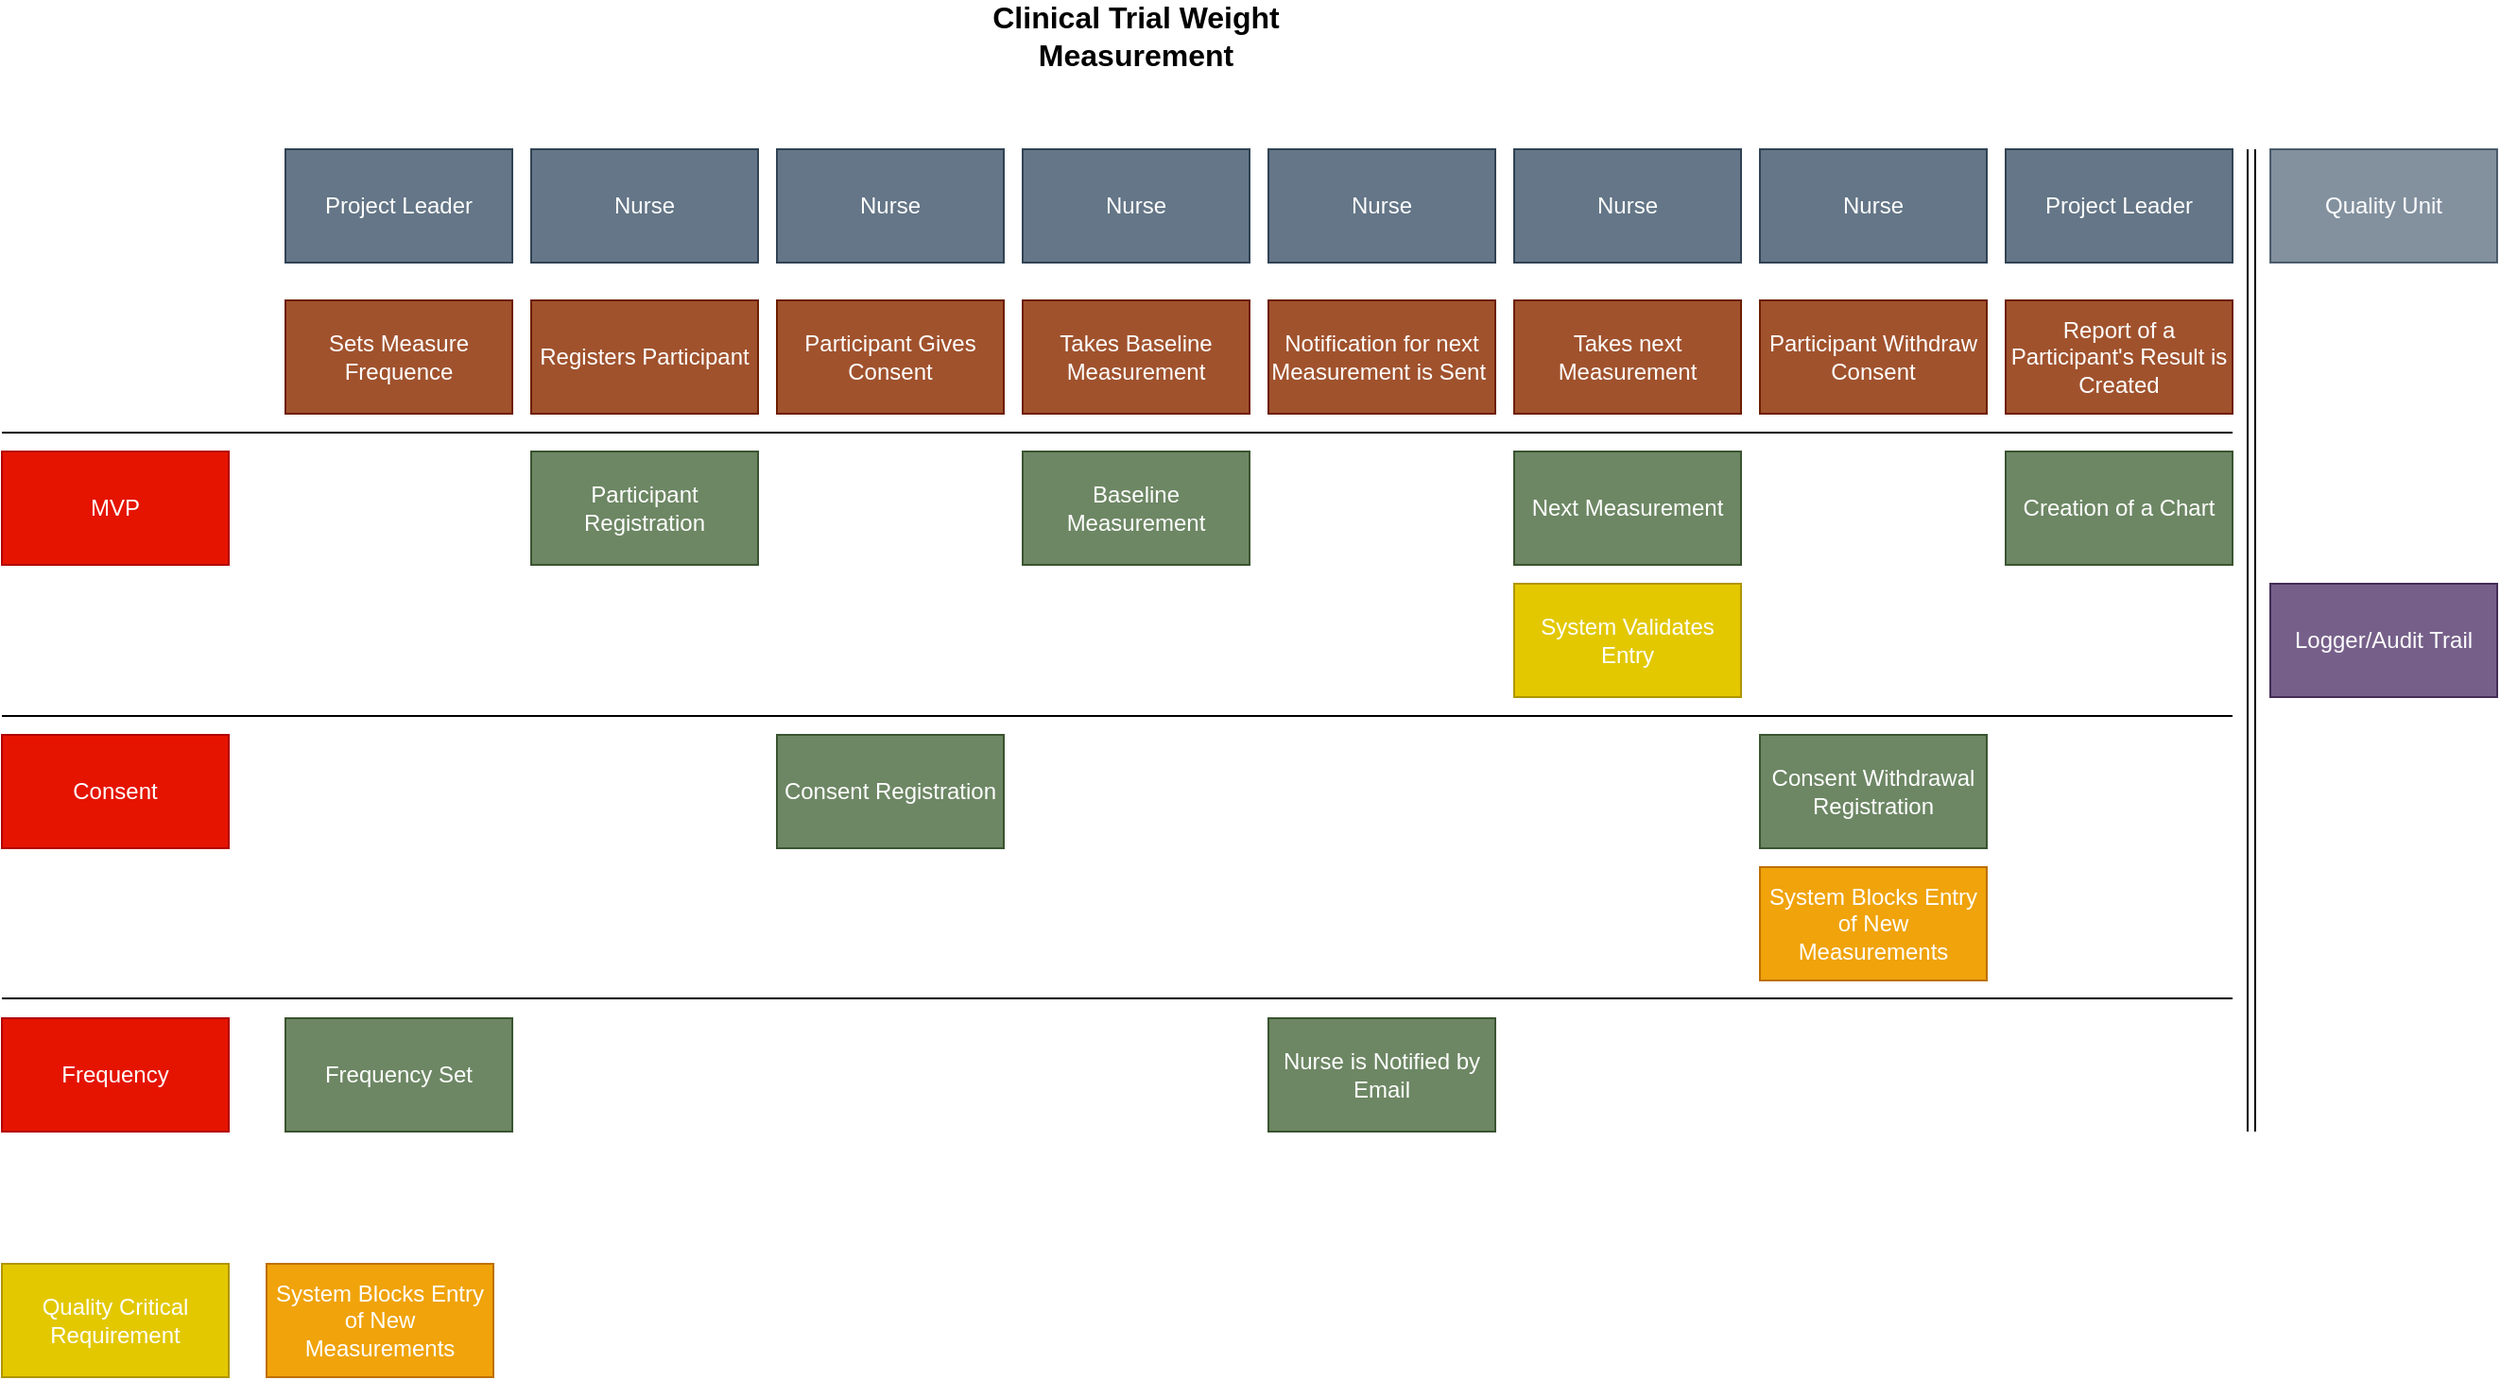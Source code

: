 <mxfile version="13.0.1" type="device"><diagram id="zlla4iGAVIT4KYavv7vl" name="Page-1"><mxGraphModel dx="1929" dy="1310" grid="1" gridSize="10" guides="1" tooltips="1" connect="1" arrows="1" fold="1" page="1" pageScale="1" pageWidth="827" pageHeight="1169" math="0" shadow="0"><root><mxCell id="0"/><mxCell id="1" parent="0"/><mxCell id="rQxK1CKFgstgZ-w33M30-1" value="Project Leader" style="rounded=0;whiteSpace=wrap;html=1;fillColor=#647687;strokeColor=#314354;fontColor=#ffffff;" vertex="1" parent="1"><mxGeometry x="160" y="200" width="120" height="60" as="geometry"/></mxCell><mxCell id="rQxK1CKFgstgZ-w33M30-2" value="&lt;font style=&quot;font-size: 16px&quot;&gt;&lt;b&gt;Clinical Trial Weight Measurement&lt;/b&gt;&lt;/font&gt;" style="text;html=1;strokeColor=none;fillColor=none;align=center;verticalAlign=middle;whiteSpace=wrap;rounded=0;" vertex="1" parent="1"><mxGeometry x="500" y="130" width="220" height="20" as="geometry"/></mxCell><mxCell id="rQxK1CKFgstgZ-w33M30-3" value="Participant Withdraw Consent" style="rounded=0;whiteSpace=wrap;html=1;fillColor=#a0522d;strokeColor=#6D1F00;fontColor=#ffffff;" vertex="1" parent="1"><mxGeometry x="940" y="280" width="120" height="60" as="geometry"/></mxCell><mxCell id="rQxK1CKFgstgZ-w33M30-4" value="Takes next Measurement" style="rounded=0;whiteSpace=wrap;html=1;fillColor=#a0522d;strokeColor=#6D1F00;fontColor=#ffffff;" vertex="1" parent="1"><mxGeometry x="810" y="280" width="120" height="60" as="geometry"/></mxCell><mxCell id="rQxK1CKFgstgZ-w33M30-5" value="MVP" style="rounded=0;whiteSpace=wrap;html=1;fillColor=#e51400;strokeColor=#B20000;fontColor=#ffffff;" vertex="1" parent="1"><mxGeometry x="10" y="360" width="120" height="60" as="geometry"/></mxCell><mxCell id="rQxK1CKFgstgZ-w33M30-6" value="Sets Measure Frequence" style="rounded=0;whiteSpace=wrap;html=1;fillColor=#a0522d;strokeColor=#6D1F00;fontColor=#ffffff;" vertex="1" parent="1"><mxGeometry x="160" y="280" width="120" height="60" as="geometry"/></mxCell><mxCell id="rQxK1CKFgstgZ-w33M30-7" value="Registers Participant" style="rounded=0;whiteSpace=wrap;html=1;fillColor=#a0522d;strokeColor=#6D1F00;fontColor=#ffffff;" vertex="1" parent="1"><mxGeometry x="290" y="280" width="120" height="60" as="geometry"/></mxCell><mxCell id="rQxK1CKFgstgZ-w33M30-8" value="Participant Gives Consent" style="rounded=0;whiteSpace=wrap;html=1;fillColor=#a0522d;strokeColor=#6D1F00;fontColor=#ffffff;" vertex="1" parent="1"><mxGeometry x="420" y="280" width="120" height="60" as="geometry"/></mxCell><mxCell id="rQxK1CKFgstgZ-w33M30-9" value="Takes Baseline Measurement" style="rounded=0;whiteSpace=wrap;html=1;fillColor=#a0522d;strokeColor=#6D1F00;fontColor=#ffffff;" vertex="1" parent="1"><mxGeometry x="550" y="280" width="120" height="60" as="geometry"/></mxCell><mxCell id="rQxK1CKFgstgZ-w33M30-10" value="Notification for next Measurement is Sent&amp;nbsp;" style="rounded=0;whiteSpace=wrap;html=1;fillColor=#a0522d;strokeColor=#6D1F00;fontColor=#ffffff;" vertex="1" parent="1"><mxGeometry x="680" y="280" width="120" height="60" as="geometry"/></mxCell><mxCell id="rQxK1CKFgstgZ-w33M30-11" value="Report of a Participant's Result is Created" style="rounded=0;whiteSpace=wrap;html=1;fillColor=#a0522d;strokeColor=#6D1F00;fontColor=#ffffff;" vertex="1" parent="1"><mxGeometry x="1070" y="280" width="120" height="60" as="geometry"/></mxCell><mxCell id="rQxK1CKFgstgZ-w33M30-12" value="Nurse" style="rounded=0;whiteSpace=wrap;html=1;fillColor=#647687;strokeColor=#314354;fontColor=#ffffff;" vertex="1" parent="1"><mxGeometry x="290" y="200" width="120" height="60" as="geometry"/></mxCell><mxCell id="rQxK1CKFgstgZ-w33M30-13" value="Project Leader" style="rounded=0;whiteSpace=wrap;html=1;fillColor=#647687;strokeColor=#314354;fontColor=#ffffff;" vertex="1" parent="1"><mxGeometry x="1070" y="200" width="120" height="60" as="geometry"/></mxCell><mxCell id="rQxK1CKFgstgZ-w33M30-14" value="Nurse" style="rounded=0;whiteSpace=wrap;html=1;fillColor=#647687;strokeColor=#314354;fontColor=#ffffff;" vertex="1" parent="1"><mxGeometry x="420" y="200" width="120" height="60" as="geometry"/></mxCell><mxCell id="rQxK1CKFgstgZ-w33M30-15" value="Nurse" style="rounded=0;whiteSpace=wrap;html=1;fillColor=#647687;strokeColor=#314354;fontColor=#ffffff;" vertex="1" parent="1"><mxGeometry x="550" y="200" width="120" height="60" as="geometry"/></mxCell><mxCell id="rQxK1CKFgstgZ-w33M30-16" value="Nurse" style="rounded=0;whiteSpace=wrap;html=1;fillColor=#647687;strokeColor=#314354;fontColor=#ffffff;" vertex="1" parent="1"><mxGeometry x="680" y="200" width="120" height="60" as="geometry"/></mxCell><mxCell id="rQxK1CKFgstgZ-w33M30-17" value="Nurse" style="rounded=0;whiteSpace=wrap;html=1;fillColor=#647687;strokeColor=#314354;fontColor=#ffffff;" vertex="1" parent="1"><mxGeometry x="810" y="200" width="120" height="60" as="geometry"/></mxCell><mxCell id="rQxK1CKFgstgZ-w33M30-18" value="Nurse" style="rounded=0;whiteSpace=wrap;html=1;fillColor=#647687;strokeColor=#314354;fontColor=#ffffff;" vertex="1" parent="1"><mxGeometry x="940" y="200" width="120" height="60" as="geometry"/></mxCell><mxCell id="rQxK1CKFgstgZ-w33M30-19" value="Frequency" style="rounded=0;whiteSpace=wrap;html=1;fillColor=#e51400;strokeColor=#B20000;fontColor=#ffffff;" vertex="1" parent="1"><mxGeometry x="10" y="660" width="120" height="60" as="geometry"/></mxCell><mxCell id="rQxK1CKFgstgZ-w33M30-20" value="Consent" style="rounded=0;whiteSpace=wrap;html=1;fillColor=#e51400;strokeColor=#B20000;fontColor=#ffffff;" vertex="1" parent="1"><mxGeometry x="10" y="510" width="120" height="60" as="geometry"/></mxCell><mxCell id="rQxK1CKFgstgZ-w33M30-21" value="Participant Registration" style="rounded=0;whiteSpace=wrap;html=1;fillColor=#6d8764;strokeColor=#3A5431;fontColor=#ffffff;" vertex="1" parent="1"><mxGeometry x="290" y="360" width="120" height="60" as="geometry"/></mxCell><mxCell id="rQxK1CKFgstgZ-w33M30-22" value="Baseline Measurement" style="rounded=0;whiteSpace=wrap;html=1;fillColor=#6d8764;strokeColor=#3A5431;fontColor=#ffffff;" vertex="1" parent="1"><mxGeometry x="550" y="360" width="120" height="60" as="geometry"/></mxCell><mxCell id="rQxK1CKFgstgZ-w33M30-24" value="Next Measurement" style="rounded=0;whiteSpace=wrap;html=1;fillColor=#6d8764;strokeColor=#3A5431;fontColor=#ffffff;" vertex="1" parent="1"><mxGeometry x="810" y="360" width="120" height="60" as="geometry"/></mxCell><mxCell id="rQxK1CKFgstgZ-w33M30-25" value="Creation of a Chart&lt;span style=&quot;font-family: monospace ; font-size: 0px&quot;&gt;%3CmxGraphModel%3E%3Croot%3E%3CmxCell%20id%3D%220%22%2F%3E%3CmxCell%20id%3D%221%22%20parent%3D%220%22%2F%3E%3CmxCell%20id%3D%222%22%20value%3D%22Participant%20Registration%22%20style%3D%22rounded%3D0%3BwhiteSpace%3Dwrap%3Bhtml%3D1%3BfillColor%3D%236d8764%3BstrokeColor%3D%233A5431%3BfontColor%3D%23ffffff%3B%22%20vertex%3D%221%22%20parent%3D%221%22%3E%3CmxGeometry%20x%3D%22290%22%20y%3D%22360%22%20width%3D%22120%22%20height%3D%2260%22%20as%3D%22geometry%22%2F%3E%3C%2FmxCell%3E%3C%2Froot%3E%3C%2FmxGraphModel%3E&lt;/span&gt;" style="rounded=0;whiteSpace=wrap;html=1;fillColor=#6d8764;strokeColor=#3A5431;fontColor=#ffffff;" vertex="1" parent="1"><mxGeometry x="1070" y="360" width="120" height="60" as="geometry"/></mxCell><mxCell id="rQxK1CKFgstgZ-w33M30-26" value="System Validates Entry" style="rounded=0;whiteSpace=wrap;html=1;fillColor=#e3c800;strokeColor=#B09500;fontColor=#ffffff;" vertex="1" parent="1"><mxGeometry x="810" y="430" width="120" height="60" as="geometry"/></mxCell><mxCell id="rQxK1CKFgstgZ-w33M30-27" value="Consent Registration" style="rounded=0;whiteSpace=wrap;html=1;fillColor=#6d8764;strokeColor=#3A5431;fontColor=#ffffff;" vertex="1" parent="1"><mxGeometry x="420" y="510" width="120" height="60" as="geometry"/></mxCell><mxCell id="rQxK1CKFgstgZ-w33M30-29" value="" style="endArrow=none;html=1;" edge="1" parent="1"><mxGeometry width="50" height="50" relative="1" as="geometry"><mxPoint x="10" y="500" as="sourcePoint"/><mxPoint x="1190" y="500" as="targetPoint"/></mxGeometry></mxCell><mxCell id="rQxK1CKFgstgZ-w33M30-30" value="" style="endArrow=none;html=1;" edge="1" parent="1"><mxGeometry width="50" height="50" relative="1" as="geometry"><mxPoint x="10" y="350" as="sourcePoint"/><mxPoint x="1190" y="350" as="targetPoint"/></mxGeometry></mxCell><mxCell id="rQxK1CKFgstgZ-w33M30-31" value="Consent Withdrawal Registration" style="rounded=0;whiteSpace=wrap;html=1;fillColor=#6d8764;strokeColor=#3A5431;fontColor=#ffffff;" vertex="1" parent="1"><mxGeometry x="940" y="510" width="120" height="60" as="geometry"/></mxCell><mxCell id="rQxK1CKFgstgZ-w33M30-32" value="System Blocks Entry of New Measurements" style="rounded=0;whiteSpace=wrap;html=1;fillColor=#f0a30a;strokeColor=#BD7000;fontColor=#ffffff;" vertex="1" parent="1"><mxGeometry x="940" y="580" width="120" height="60" as="geometry"/></mxCell><mxCell id="rQxK1CKFgstgZ-w33M30-33" value="" style="endArrow=none;html=1;" edge="1" parent="1"><mxGeometry width="50" height="50" relative="1" as="geometry"><mxPoint x="10" y="649.5" as="sourcePoint"/><mxPoint x="1190" y="649.5" as="targetPoint"/></mxGeometry></mxCell><mxCell id="rQxK1CKFgstgZ-w33M30-34" value="Frequency Set" style="rounded=0;whiteSpace=wrap;html=1;fillColor=#6d8764;strokeColor=#3A5431;fontColor=#ffffff;" vertex="1" parent="1"><mxGeometry x="160" y="660" width="120" height="60" as="geometry"/></mxCell><mxCell id="rQxK1CKFgstgZ-w33M30-35" value="Nurse is Notified by Email" style="rounded=0;whiteSpace=wrap;html=1;fillColor=#6d8764;strokeColor=#3A5431;fontColor=#ffffff;" vertex="1" parent="1"><mxGeometry x="680" y="660" width="120" height="60" as="geometry"/></mxCell><mxCell id="rQxK1CKFgstgZ-w33M30-36" value="Quality Unit" style="rounded=0;whiteSpace=wrap;html=1;fillColor=#647687;strokeColor=#314354;fontColor=#ffffff;opacity=80;" vertex="1" parent="1"><mxGeometry x="1210" y="200" width="120" height="60" as="geometry"/></mxCell><mxCell id="rQxK1CKFgstgZ-w33M30-37" value="" style="shape=link;html=1;" edge="1" parent="1"><mxGeometry width="50" height="50" relative="1" as="geometry"><mxPoint x="1200" y="720" as="sourcePoint"/><mxPoint x="1200" y="200" as="targetPoint"/></mxGeometry></mxCell><mxCell id="rQxK1CKFgstgZ-w33M30-38" value="Logger/Audit Trail" style="rounded=0;whiteSpace=wrap;html=1;fillColor=#76608a;strokeColor=#432D57;fontColor=#ffffff;" vertex="1" parent="1"><mxGeometry x="1210" y="430" width="120" height="60" as="geometry"/></mxCell><mxCell id="rQxK1CKFgstgZ-w33M30-39" value="Quality Critical Requirement" style="rounded=0;whiteSpace=wrap;html=1;fillColor=#e3c800;strokeColor=#B09500;fontColor=#ffffff;" vertex="1" parent="1"><mxGeometry x="10" y="790" width="120" height="60" as="geometry"/></mxCell><mxCell id="rQxK1CKFgstgZ-w33M30-40" value="System Blocks Entry of New Measurements" style="rounded=0;whiteSpace=wrap;html=1;fillColor=#f0a30a;strokeColor=#BD7000;fontColor=#ffffff;" vertex="1" parent="1"><mxGeometry x="150" y="790" width="120" height="60" as="geometry"/></mxCell></root></mxGraphModel></diagram></mxfile>
